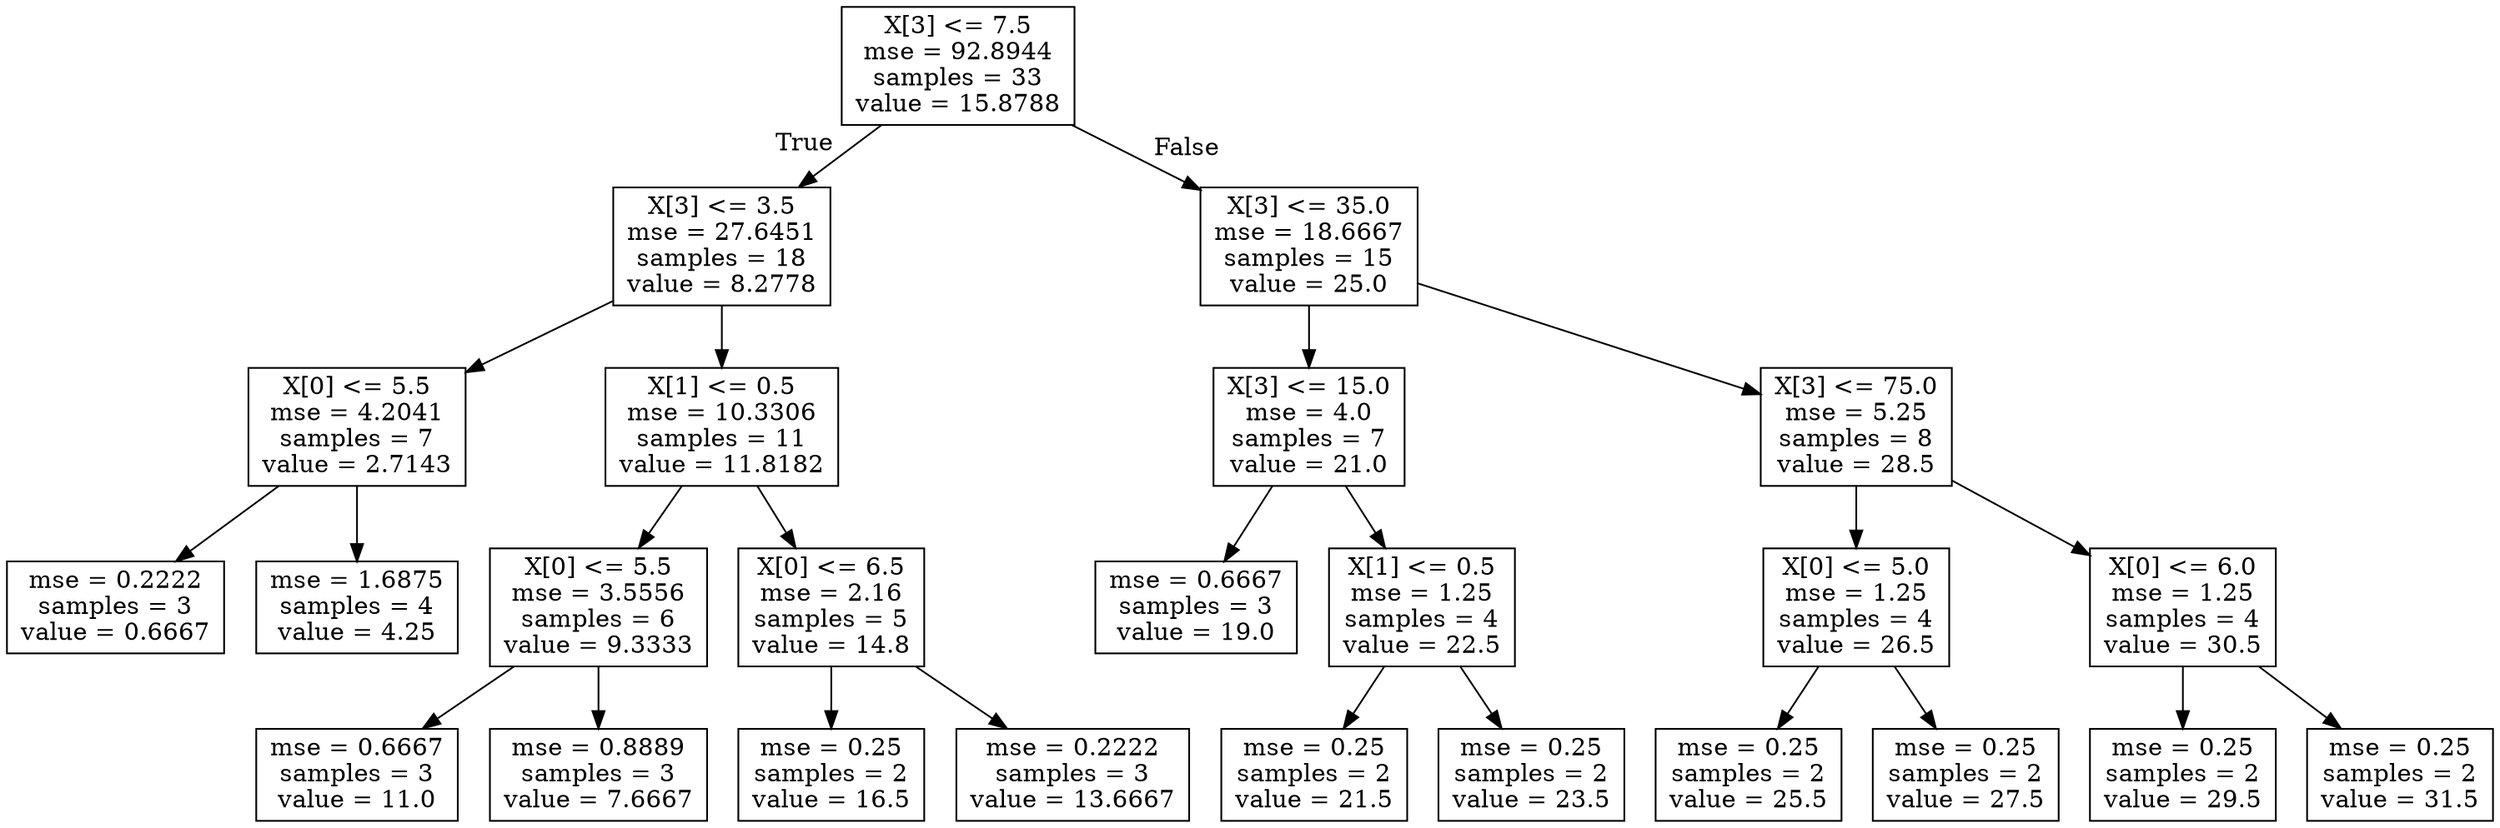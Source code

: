 digraph Tree {
node [shape=box] ;
0 [label="X[3] <= 7.5\nmse = 92.8944\nsamples = 33\nvalue = 15.8788"] ;
1 [label="X[3] <= 3.5\nmse = 27.6451\nsamples = 18\nvalue = 8.2778"] ;
0 -> 1 [labeldistance=2.5, labelangle=45, headlabel="True"] ;
2 [label="X[0] <= 5.5\nmse = 4.2041\nsamples = 7\nvalue = 2.7143"] ;
1 -> 2 ;
3 [label="mse = 0.2222\nsamples = 3\nvalue = 0.6667"] ;
2 -> 3 ;
4 [label="mse = 1.6875\nsamples = 4\nvalue = 4.25"] ;
2 -> 4 ;
5 [label="X[1] <= 0.5\nmse = 10.3306\nsamples = 11\nvalue = 11.8182"] ;
1 -> 5 ;
6 [label="X[0] <= 5.5\nmse = 3.5556\nsamples = 6\nvalue = 9.3333"] ;
5 -> 6 ;
7 [label="mse = 0.6667\nsamples = 3\nvalue = 11.0"] ;
6 -> 7 ;
8 [label="mse = 0.8889\nsamples = 3\nvalue = 7.6667"] ;
6 -> 8 ;
9 [label="X[0] <= 6.5\nmse = 2.16\nsamples = 5\nvalue = 14.8"] ;
5 -> 9 ;
10 [label="mse = 0.25\nsamples = 2\nvalue = 16.5"] ;
9 -> 10 ;
11 [label="mse = 0.2222\nsamples = 3\nvalue = 13.6667"] ;
9 -> 11 ;
12 [label="X[3] <= 35.0\nmse = 18.6667\nsamples = 15\nvalue = 25.0"] ;
0 -> 12 [labeldistance=2.5, labelangle=-45, headlabel="False"] ;
13 [label="X[3] <= 15.0\nmse = 4.0\nsamples = 7\nvalue = 21.0"] ;
12 -> 13 ;
14 [label="mse = 0.6667\nsamples = 3\nvalue = 19.0"] ;
13 -> 14 ;
15 [label="X[1] <= 0.5\nmse = 1.25\nsamples = 4\nvalue = 22.5"] ;
13 -> 15 ;
16 [label="mse = 0.25\nsamples = 2\nvalue = 21.5"] ;
15 -> 16 ;
17 [label="mse = 0.25\nsamples = 2\nvalue = 23.5"] ;
15 -> 17 ;
18 [label="X[3] <= 75.0\nmse = 5.25\nsamples = 8\nvalue = 28.5"] ;
12 -> 18 ;
19 [label="X[0] <= 5.0\nmse = 1.25\nsamples = 4\nvalue = 26.5"] ;
18 -> 19 ;
20 [label="mse = 0.25\nsamples = 2\nvalue = 25.5"] ;
19 -> 20 ;
21 [label="mse = 0.25\nsamples = 2\nvalue = 27.5"] ;
19 -> 21 ;
22 [label="X[0] <= 6.0\nmse = 1.25\nsamples = 4\nvalue = 30.5"] ;
18 -> 22 ;
23 [label="mse = 0.25\nsamples = 2\nvalue = 29.5"] ;
22 -> 23 ;
24 [label="mse = 0.25\nsamples = 2\nvalue = 31.5"] ;
22 -> 24 ;
}